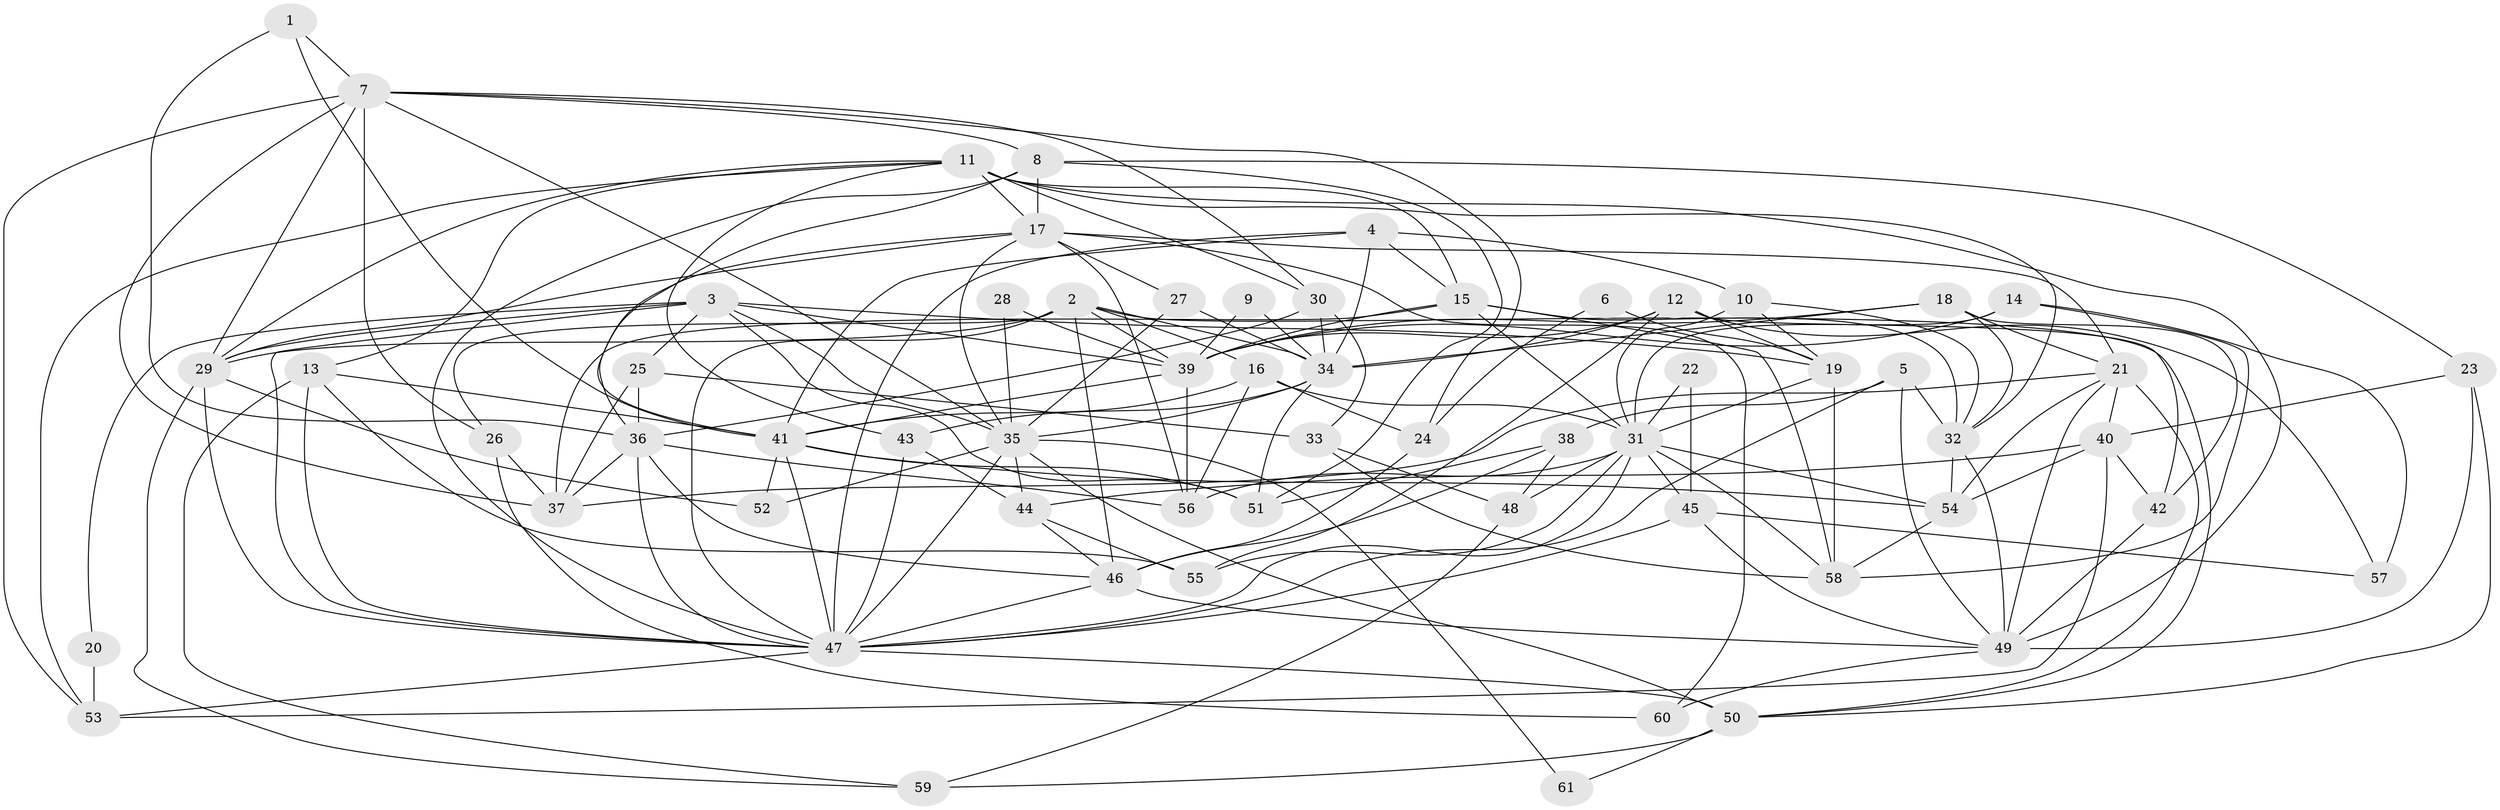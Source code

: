 // original degree distribution, {2: 0.12396694214876033, 5: 0.1652892561983471, 3: 0.2892561983471074, 4: 0.2644628099173554, 6: 0.12396694214876033, 8: 0.024793388429752067, 7: 0.008264462809917356}
// Generated by graph-tools (version 1.1) at 2025/50/03/09/25 03:50:09]
// undirected, 61 vertices, 174 edges
graph export_dot {
graph [start="1"]
  node [color=gray90,style=filled];
  1;
  2;
  3;
  4;
  5;
  6;
  7;
  8;
  9;
  10;
  11;
  12;
  13;
  14;
  15;
  16;
  17;
  18;
  19;
  20;
  21;
  22;
  23;
  24;
  25;
  26;
  27;
  28;
  29;
  30;
  31;
  32;
  33;
  34;
  35;
  36;
  37;
  38;
  39;
  40;
  41;
  42;
  43;
  44;
  45;
  46;
  47;
  48;
  49;
  50;
  51;
  52;
  53;
  54;
  55;
  56;
  57;
  58;
  59;
  60;
  61;
  1 -- 7 [weight=1.0];
  1 -- 36 [weight=1.0];
  1 -- 41 [weight=1.0];
  2 -- 16 [weight=1.0];
  2 -- 26 [weight=1.0];
  2 -- 29 [weight=1.0];
  2 -- 34 [weight=1.0];
  2 -- 39 [weight=1.0];
  2 -- 46 [weight=1.0];
  2 -- 47 [weight=1.0];
  2 -- 50 [weight=1.0];
  3 -- 19 [weight=1.0];
  3 -- 20 [weight=1.0];
  3 -- 25 [weight=1.0];
  3 -- 29 [weight=1.0];
  3 -- 35 [weight=1.0];
  3 -- 39 [weight=1.0];
  3 -- 47 [weight=1.0];
  3 -- 51 [weight=1.0];
  4 -- 10 [weight=1.0];
  4 -- 15 [weight=1.0];
  4 -- 34 [weight=1.0];
  4 -- 41 [weight=1.0];
  4 -- 47 [weight=1.0];
  5 -- 32 [weight=1.0];
  5 -- 38 [weight=1.0];
  5 -- 47 [weight=1.0];
  5 -- 49 [weight=1.0];
  6 -- 19 [weight=1.0];
  6 -- 24 [weight=1.0];
  7 -- 8 [weight=1.0];
  7 -- 24 [weight=1.0];
  7 -- 26 [weight=1.0];
  7 -- 29 [weight=1.0];
  7 -- 30 [weight=1.0];
  7 -- 35 [weight=1.0];
  7 -- 37 [weight=1.0];
  7 -- 53 [weight=1.0];
  8 -- 17 [weight=1.0];
  8 -- 23 [weight=1.0];
  8 -- 41 [weight=1.0];
  8 -- 47 [weight=1.0];
  8 -- 51 [weight=1.0];
  9 -- 34 [weight=1.0];
  9 -- 39 [weight=1.0];
  10 -- 19 [weight=1.0];
  10 -- 31 [weight=2.0];
  10 -- 32 [weight=1.0];
  11 -- 13 [weight=1.0];
  11 -- 15 [weight=1.0];
  11 -- 17 [weight=1.0];
  11 -- 29 [weight=1.0];
  11 -- 30 [weight=1.0];
  11 -- 32 [weight=1.0];
  11 -- 43 [weight=1.0];
  11 -- 49 [weight=1.0];
  11 -- 53 [weight=1.0];
  12 -- 19 [weight=1.0];
  12 -- 34 [weight=1.0];
  12 -- 39 [weight=1.0];
  12 -- 42 [weight=1.0];
  12 -- 55 [weight=1.0];
  12 -- 57 [weight=1.0];
  13 -- 41 [weight=1.0];
  13 -- 47 [weight=1.0];
  13 -- 55 [weight=1.0];
  13 -- 59 [weight=1.0];
  14 -- 31 [weight=1.0];
  14 -- 39 [weight=1.0];
  14 -- 57 [weight=1.0];
  14 -- 58 [weight=1.0];
  15 -- 31 [weight=1.0];
  15 -- 32 [weight=1.0];
  15 -- 37 [weight=1.0];
  15 -- 39 [weight=1.0];
  15 -- 58 [weight=1.0];
  16 -- 24 [weight=1.0];
  16 -- 31 [weight=1.0];
  16 -- 41 [weight=1.0];
  16 -- 56 [weight=1.0];
  17 -- 21 [weight=1.0];
  17 -- 27 [weight=1.0];
  17 -- 29 [weight=1.0];
  17 -- 35 [weight=1.0];
  17 -- 36 [weight=1.0];
  17 -- 56 [weight=1.0];
  17 -- 60 [weight=1.0];
  18 -- 21 [weight=1.0];
  18 -- 32 [weight=1.0];
  18 -- 34 [weight=1.0];
  18 -- 39 [weight=1.0];
  18 -- 42 [weight=1.0];
  19 -- 31 [weight=1.0];
  19 -- 58 [weight=1.0];
  20 -- 53 [weight=1.0];
  21 -- 37 [weight=1.0];
  21 -- 40 [weight=1.0];
  21 -- 49 [weight=1.0];
  21 -- 50 [weight=1.0];
  21 -- 54 [weight=1.0];
  22 -- 31 [weight=1.0];
  22 -- 45 [weight=1.0];
  23 -- 40 [weight=1.0];
  23 -- 49 [weight=1.0];
  23 -- 50 [weight=1.0];
  24 -- 46 [weight=1.0];
  25 -- 33 [weight=1.0];
  25 -- 36 [weight=1.0];
  25 -- 37 [weight=1.0];
  26 -- 37 [weight=1.0];
  26 -- 60 [weight=1.0];
  27 -- 34 [weight=1.0];
  27 -- 35 [weight=1.0];
  28 -- 35 [weight=1.0];
  28 -- 39 [weight=1.0];
  29 -- 47 [weight=1.0];
  29 -- 52 [weight=1.0];
  29 -- 59 [weight=1.0];
  30 -- 33 [weight=1.0];
  30 -- 34 [weight=1.0];
  30 -- 36 [weight=1.0];
  31 -- 45 [weight=1.0];
  31 -- 47 [weight=1.0];
  31 -- 48 [weight=1.0];
  31 -- 54 [weight=2.0];
  31 -- 55 [weight=1.0];
  31 -- 56 [weight=1.0];
  31 -- 58 [weight=1.0];
  32 -- 49 [weight=1.0];
  32 -- 54 [weight=1.0];
  33 -- 48 [weight=1.0];
  33 -- 58 [weight=1.0];
  34 -- 35 [weight=1.0];
  34 -- 43 [weight=1.0];
  34 -- 51 [weight=1.0];
  35 -- 44 [weight=1.0];
  35 -- 47 [weight=1.0];
  35 -- 50 [weight=1.0];
  35 -- 52 [weight=1.0];
  35 -- 61 [weight=1.0];
  36 -- 37 [weight=1.0];
  36 -- 46 [weight=1.0];
  36 -- 47 [weight=1.0];
  36 -- 56 [weight=1.0];
  38 -- 46 [weight=1.0];
  38 -- 48 [weight=1.0];
  38 -- 51 [weight=1.0];
  39 -- 41 [weight=1.0];
  39 -- 56 [weight=1.0];
  40 -- 42 [weight=1.0];
  40 -- 44 [weight=1.0];
  40 -- 53 [weight=1.0];
  40 -- 54 [weight=1.0];
  41 -- 47 [weight=1.0];
  41 -- 51 [weight=1.0];
  41 -- 52 [weight=1.0];
  41 -- 54 [weight=1.0];
  42 -- 49 [weight=1.0];
  43 -- 44 [weight=1.0];
  43 -- 47 [weight=1.0];
  44 -- 46 [weight=1.0];
  44 -- 55 [weight=1.0];
  45 -- 47 [weight=1.0];
  45 -- 49 [weight=1.0];
  45 -- 57 [weight=1.0];
  46 -- 47 [weight=1.0];
  46 -- 49 [weight=1.0];
  47 -- 50 [weight=1.0];
  47 -- 53 [weight=1.0];
  48 -- 59 [weight=1.0];
  49 -- 60 [weight=1.0];
  50 -- 59 [weight=1.0];
  50 -- 61 [weight=1.0];
  54 -- 58 [weight=1.0];
}
